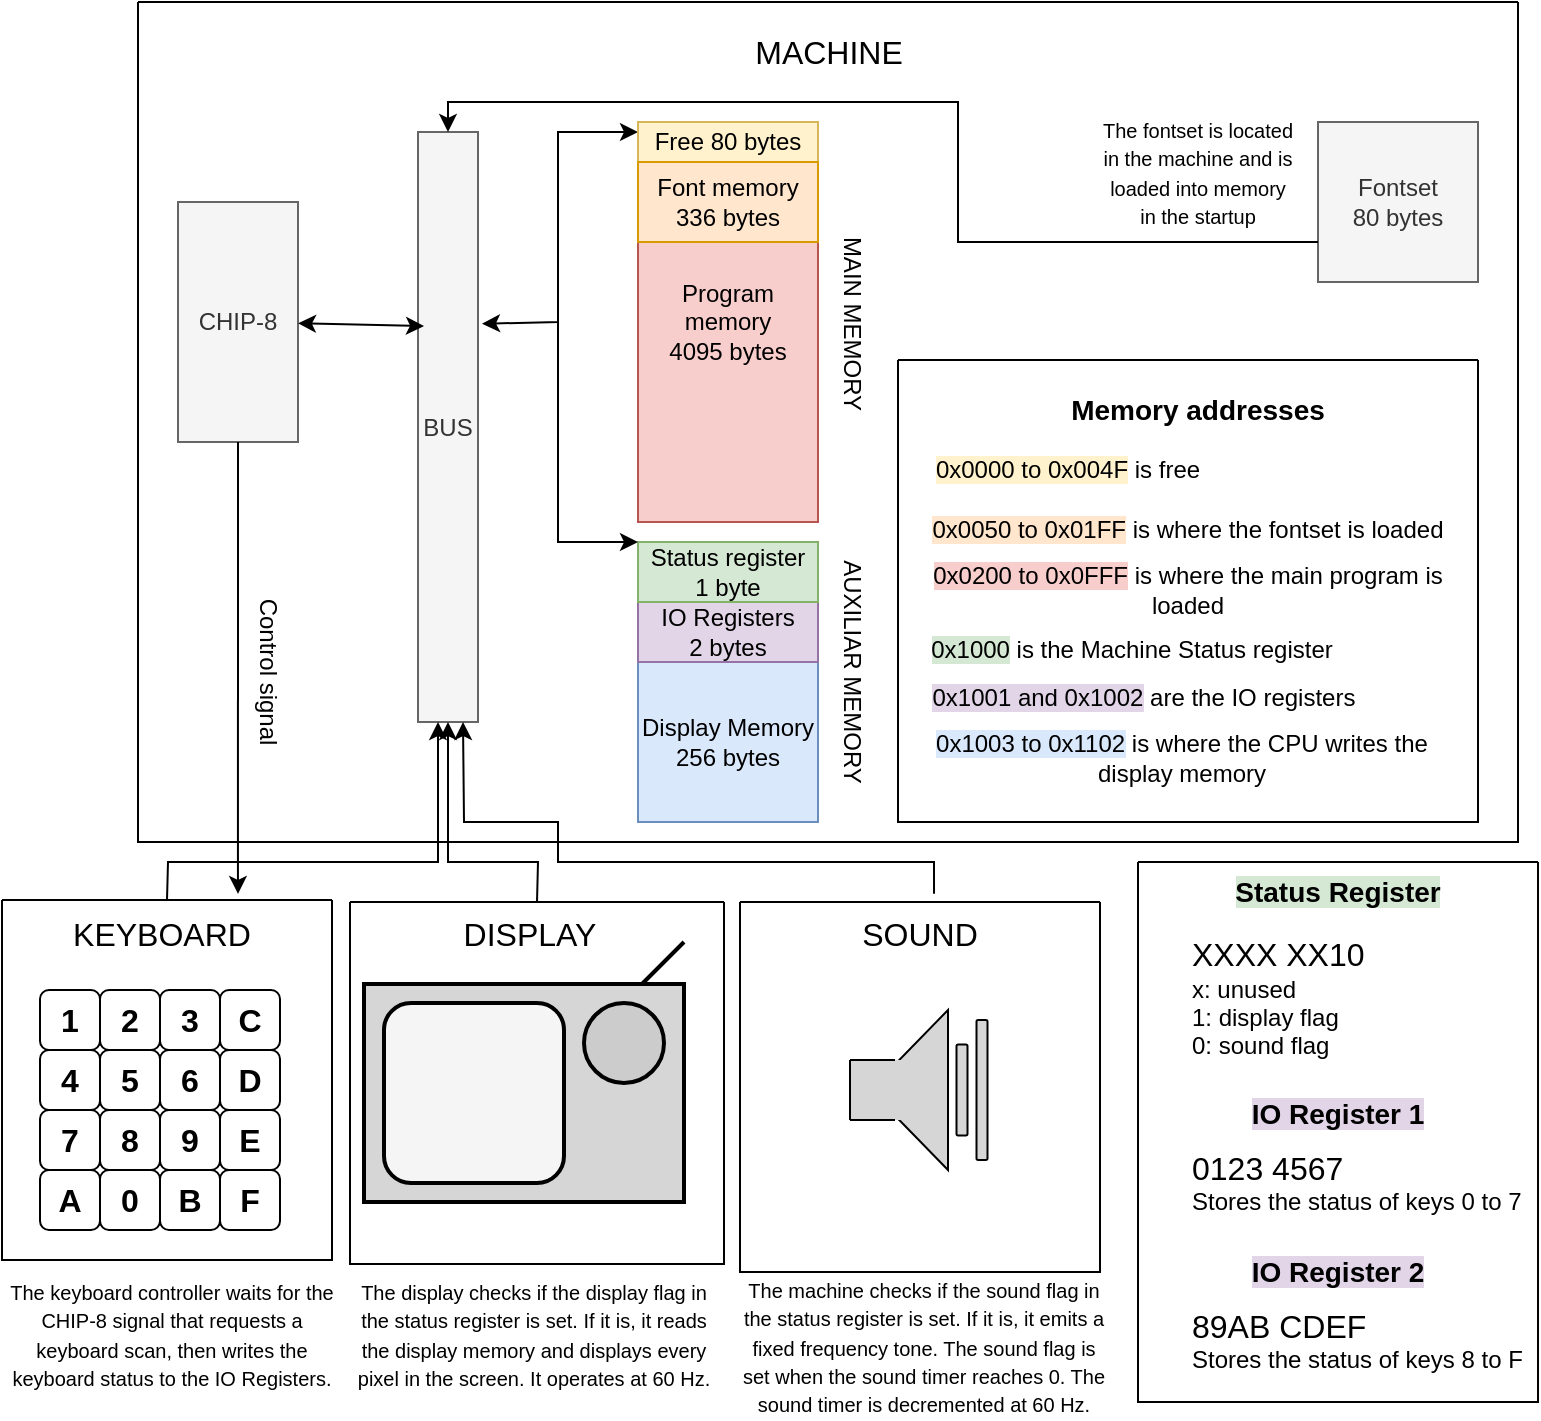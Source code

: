 <mxfile version="24.8.3">
  <diagram name="Page-1" id="4D_AGqtlfxJe_hZL3-C8">
    <mxGraphModel dx="1050" dy="525" grid="1" gridSize="10" guides="1" tooltips="1" connect="1" arrows="1" fold="1" page="1" pageScale="1" pageWidth="850" pageHeight="1100" math="0" shadow="0">
      <root>
        <mxCell id="0" />
        <mxCell id="1" parent="0" />
        <mxCell id="CKyfuqn40MLym8_7knzS-2" value="CHIP-8" style="rounded=0;whiteSpace=wrap;html=1;direction=south;fillColor=#f5f5f5;fontColor=#333333;strokeColor=#666666;" parent="1" vertex="1">
          <mxGeometry x="130" y="120" width="60" height="120" as="geometry" />
        </mxCell>
        <mxCell id="CKyfuqn40MLym8_7knzS-3" value="&lt;div&gt;Program&lt;br&gt;memory&lt;/div&gt;&lt;div&gt;4095 bytes&lt;br&gt;&lt;/div&gt;" style="rounded=0;whiteSpace=wrap;html=1;direction=south;fillColor=#f8cecc;strokeColor=#b85450;" parent="1" vertex="1">
          <mxGeometry x="360" y="80" width="90" height="200" as="geometry" />
        </mxCell>
        <mxCell id="CKyfuqn40MLym8_7knzS-10" value="&lt;div&gt;BUS&lt;/div&gt;" style="rounded=0;whiteSpace=wrap;html=1;direction=south;fillColor=#f5f5f5;strokeColor=#666666;fontColor=#333333;" parent="1" vertex="1">
          <mxGeometry x="250" y="85" width="30" height="295" as="geometry" />
        </mxCell>
        <mxCell id="CKyfuqn40MLym8_7knzS-16" value="" style="endArrow=classic;startArrow=classic;html=1;rounded=0;entryX=0.329;entryY=0.9;entryDx=0;entryDy=0;entryPerimeter=0;" parent="1" source="CKyfuqn40MLym8_7knzS-2" target="CKyfuqn40MLym8_7knzS-10" edge="1">
          <mxGeometry width="50" height="50" relative="1" as="geometry">
            <mxPoint x="400" y="300" as="sourcePoint" />
            <mxPoint x="450" y="250" as="targetPoint" />
          </mxGeometry>
        </mxCell>
        <mxCell id="CKyfuqn40MLym8_7knzS-17" value="" style="endArrow=classic;startArrow=classic;html=1;rounded=0;exitX=0.325;exitY=-0.067;exitDx=0;exitDy=0;exitPerimeter=0;entryX=0;entryY=0.25;entryDx=0;entryDy=0;" parent="1" source="CKyfuqn40MLym8_7knzS-10" target="CKyfuqn40MLym8_7knzS-24" edge="1">
          <mxGeometry width="50" height="50" relative="1" as="geometry">
            <mxPoint x="290" y="180" as="sourcePoint" />
            <mxPoint x="450" y="250" as="targetPoint" />
            <Array as="points">
              <mxPoint x="320" y="180" />
              <mxPoint x="320" y="85" />
            </Array>
          </mxGeometry>
        </mxCell>
        <mxCell id="CKyfuqn40MLym8_7knzS-19" value="" style="swimlane;startSize=0;" parent="1" vertex="1">
          <mxGeometry x="110" y="20" width="690" height="420" as="geometry" />
        </mxCell>
        <mxCell id="CKyfuqn40MLym8_7knzS-20" value="&lt;font style=&quot;font-size: 16px;&quot;&gt;MACHINE&lt;/font&gt;" style="text;html=1;align=center;verticalAlign=middle;whiteSpace=wrap;rounded=0;" parent="CKyfuqn40MLym8_7knzS-19" vertex="1">
          <mxGeometry x="272.5" y="10" width="145" height="30" as="geometry" />
        </mxCell>
        <mxCell id="CKyfuqn40MLym8_7knzS-21" value="&lt;div&gt;Fontset&lt;/div&gt;&lt;div&gt;80 bytes&lt;br&gt;&lt;/div&gt;" style="whiteSpace=wrap;html=1;aspect=fixed;fillColor=#f5f5f5;strokeColor=#666666;fontColor=#333333;" parent="CKyfuqn40MLym8_7knzS-19" vertex="1">
          <mxGeometry x="590" y="60" width="80" height="80" as="geometry" />
        </mxCell>
        <mxCell id="CKyfuqn40MLym8_7knzS-24" value="Free 80 bytes" style="rounded=0;whiteSpace=wrap;html=1;fillColor=#fff2cc;strokeColor=#d6b656;" parent="CKyfuqn40MLym8_7knzS-19" vertex="1">
          <mxGeometry x="250" y="60" width="90" height="20" as="geometry" />
        </mxCell>
        <mxCell id="CKyfuqn40MLym8_7knzS-5" value="&lt;div&gt;Display Memory&lt;/div&gt;&lt;div&gt;256 bytes&lt;br&gt;&lt;/div&gt;" style="rounded=0;whiteSpace=wrap;html=1;direction=south;fillColor=#dae8fc;strokeColor=#6c8ebf;" parent="CKyfuqn40MLym8_7knzS-19" vertex="1">
          <mxGeometry x="250" y="330" width="90" height="80" as="geometry" />
        </mxCell>
        <mxCell id="CKyfuqn40MLym8_7knzS-4" value="&lt;div&gt;IO Registers&lt;/div&gt;&lt;div&gt;2 bytes&lt;br&gt;&lt;/div&gt;" style="rounded=0;whiteSpace=wrap;html=1;direction=south;fillColor=#e1d5e7;strokeColor=#9673a6;" parent="CKyfuqn40MLym8_7knzS-19" vertex="1">
          <mxGeometry x="250" y="300" width="90" height="30" as="geometry" />
        </mxCell>
        <mxCell id="CKyfuqn40MLym8_7knzS-27" value="&lt;div&gt;&lt;font style=&quot;font-size: 12px;&quot;&gt;MAIN MEMORY&lt;/font&gt;&lt;/div&gt;" style="text;html=1;align=center;verticalAlign=middle;whiteSpace=wrap;rounded=0;rotation=90;" parent="CKyfuqn40MLym8_7knzS-19" vertex="1">
          <mxGeometry x="260" y="146" width="194" height="30" as="geometry" />
        </mxCell>
        <mxCell id="CKyfuqn40MLym8_7knzS-28" value="AUXILIAR MEMORY" style="text;html=1;align=center;verticalAlign=middle;whiteSpace=wrap;rounded=0;rotation=90;" parent="CKyfuqn40MLym8_7knzS-19" vertex="1">
          <mxGeometry x="292" y="320" width="130" height="30" as="geometry" />
        </mxCell>
        <mxCell id="CKyfuqn40MLym8_7knzS-30" value="&lt;span style=&quot;background-color: rgb(255, 242, 204);&quot;&gt;0x0000 to 0x004F&lt;/span&gt; is free" style="text;html=1;align=center;verticalAlign=middle;whiteSpace=wrap;rounded=0;" parent="CKyfuqn40MLym8_7knzS-19" vertex="1">
          <mxGeometry x="390" y="219" width="150" height="30" as="geometry" />
        </mxCell>
        <mxCell id="CKyfuqn40MLym8_7knzS-31" value="&lt;span style=&quot;background-color: rgb(255, 230, 204);&quot;&gt;0x0050 to 0x01FF&lt;/span&gt; is where the fontset is loaded" style="text;html=1;align=center;verticalAlign=middle;whiteSpace=wrap;rounded=0;" parent="CKyfuqn40MLym8_7knzS-19" vertex="1">
          <mxGeometry x="390" y="249" width="270" height="30" as="geometry" />
        </mxCell>
        <mxCell id="CKyfuqn40MLym8_7knzS-32" value="&lt;span style=&quot;background-color: rgb(248, 206, 204);&quot;&gt;0x0200 to 0x0FFF&lt;/span&gt; is where the main program is loaded" style="text;html=1;align=center;verticalAlign=middle;whiteSpace=wrap;rounded=0;" parent="CKyfuqn40MLym8_7knzS-19" vertex="1">
          <mxGeometry x="390" y="279" width="270" height="30" as="geometry" />
        </mxCell>
        <mxCell id="CKyfuqn40MLym8_7knzS-33" value="&lt;span style=&quot;background-color: rgb(225, 213, 231);&quot;&gt;0x1001 and 0x1002&lt;/span&gt; are the IO registers" style="text;html=1;align=center;verticalAlign=middle;whiteSpace=wrap;rounded=0;" parent="CKyfuqn40MLym8_7knzS-19" vertex="1">
          <mxGeometry x="390" y="333" width="226" height="30" as="geometry" />
        </mxCell>
        <mxCell id="CKyfuqn40MLym8_7knzS-34" value="&lt;span style=&quot;background-color: rgb(218, 232, 252);&quot;&gt;0x1003 to 0x1102&lt;/span&gt; is where the CPU writes the display memory" style="text;html=1;align=center;verticalAlign=middle;whiteSpace=wrap;rounded=0;" parent="CKyfuqn40MLym8_7knzS-19" vertex="1">
          <mxGeometry x="394" y="363" width="256" height="30" as="geometry" />
        </mxCell>
        <mxCell id="CKyfuqn40MLym8_7knzS-35" value="" style="swimlane;startSize=0;" parent="CKyfuqn40MLym8_7knzS-19" vertex="1">
          <mxGeometry x="380" y="179" width="290" height="231" as="geometry" />
        </mxCell>
        <mxCell id="CKyfuqn40MLym8_7knzS-36" value="&lt;font style=&quot;font-size: 14px;&quot;&gt;&lt;b&gt;Memory addresses&lt;/b&gt;&lt;/font&gt;" style="text;html=1;align=center;verticalAlign=middle;whiteSpace=wrap;rounded=0;" parent="CKyfuqn40MLym8_7knzS-35" vertex="1">
          <mxGeometry x="20" y="10" width="260" height="30" as="geometry" />
        </mxCell>
        <mxCell id="CKyfuqn40MLym8_7knzS-37" value="&lt;font style=&quot;font-size: 10px;&quot;&gt;The fontset is located in the machine and is loaded into memory in the startup&lt;br&gt;&lt;/font&gt;" style="text;html=1;align=center;verticalAlign=middle;whiteSpace=wrap;rounded=0;" parent="CKyfuqn40MLym8_7knzS-19" vertex="1">
          <mxGeometry x="480" y="50" width="100" height="70" as="geometry" />
        </mxCell>
        <mxCell id="9X25KGDi4Vs4ZDTUFVfp-1" value="&lt;div&gt;Status register &lt;br&gt;&lt;/div&gt;&lt;div&gt;1 byte&lt;/div&gt;" style="rounded=0;whiteSpace=wrap;html=1;fillColor=#d5e8d4;strokeColor=#82b366;" parent="CKyfuqn40MLym8_7knzS-19" vertex="1">
          <mxGeometry x="250" y="270" width="90" height="30" as="geometry" />
        </mxCell>
        <mxCell id="9X25KGDi4Vs4ZDTUFVfp-2" value="&lt;span style=&quot;background-color: rgb(213, 232, 212);&quot;&gt;0x1000&lt;/span&gt; is the Machine Status register" style="text;html=1;align=center;verticalAlign=middle;whiteSpace=wrap;rounded=0;" parent="CKyfuqn40MLym8_7knzS-19" vertex="1">
          <mxGeometry x="394" y="309" width="206" height="30" as="geometry" />
        </mxCell>
        <mxCell id="MwBcDiFLGW71TJdP4f_E-1" value="Control signal" style="text;html=1;align=center;verticalAlign=middle;whiteSpace=wrap;rounded=0;rotation=90;" vertex="1" parent="CKyfuqn40MLym8_7knzS-19">
          <mxGeometry x="20" y="327.75" width="90" height="14.5" as="geometry" />
        </mxCell>
        <mxCell id="CKyfuqn40MLym8_7knzS-25" value="Font memory&lt;br&gt;336 bytes" style="rounded=0;whiteSpace=wrap;html=1;fillColor=#ffe6cc;strokeColor=#d79b00;" parent="1" vertex="1">
          <mxGeometry x="360" y="100" width="90" height="40" as="geometry" />
        </mxCell>
        <mxCell id="CKyfuqn40MLym8_7knzS-26" value="" style="endArrow=classic;html=1;rounded=0;entryX=0;entryY=0;entryDx=0;entryDy=0;" parent="1" target="9X25KGDi4Vs4ZDTUFVfp-1" edge="1">
          <mxGeometry width="50" height="50" relative="1" as="geometry">
            <mxPoint x="320" y="180" as="sourcePoint" />
            <mxPoint x="450" y="250" as="targetPoint" />
            <Array as="points">
              <mxPoint x="320" y="290" />
              <mxPoint x="340" y="290" />
            </Array>
          </mxGeometry>
        </mxCell>
        <mxCell id="CKyfuqn40MLym8_7knzS-38" value="" style="endArrow=classic;html=1;rounded=0;entryX=0;entryY=0.5;entryDx=0;entryDy=0;exitX=0;exitY=0.75;exitDx=0;exitDy=0;" parent="1" source="CKyfuqn40MLym8_7knzS-21" target="CKyfuqn40MLym8_7knzS-10" edge="1">
          <mxGeometry width="50" height="50" relative="1" as="geometry">
            <mxPoint x="400" y="300" as="sourcePoint" />
            <mxPoint x="320" y="180" as="targetPoint" />
            <Array as="points">
              <mxPoint x="520" y="140" />
              <mxPoint x="520" y="70" />
              <mxPoint x="320" y="70" />
              <mxPoint x="265" y="70" />
            </Array>
          </mxGeometry>
        </mxCell>
        <mxCell id="9X25KGDi4Vs4ZDTUFVfp-4" value="1" style="rounded=1;whiteSpace=wrap;html=1;fontStyle=1;fontSize=16;" parent="1" vertex="1">
          <mxGeometry x="61" y="514" width="30" height="30" as="geometry" />
        </mxCell>
        <mxCell id="9X25KGDi4Vs4ZDTUFVfp-5" value="2" style="rounded=1;whiteSpace=wrap;html=1;fontStyle=1;fontSize=16;" parent="1" vertex="1">
          <mxGeometry x="91" y="514" width="30" height="30" as="geometry" />
        </mxCell>
        <mxCell id="9X25KGDi4Vs4ZDTUFVfp-6" value="3" style="rounded=1;whiteSpace=wrap;html=1;fontStyle=1;fontSize=16;" parent="1" vertex="1">
          <mxGeometry x="121" y="514" width="30" height="30" as="geometry" />
        </mxCell>
        <mxCell id="9X25KGDi4Vs4ZDTUFVfp-7" value="C" style="rounded=1;whiteSpace=wrap;html=1;fontStyle=1;fontSize=16;" parent="1" vertex="1">
          <mxGeometry x="151" y="514" width="30" height="30" as="geometry" />
        </mxCell>
        <mxCell id="9X25KGDi4Vs4ZDTUFVfp-9" value="4" style="rounded=1;whiteSpace=wrap;html=1;fontStyle=1;fontSize=16;" parent="1" vertex="1">
          <mxGeometry x="61" y="544" width="30" height="30" as="geometry" />
        </mxCell>
        <mxCell id="9X25KGDi4Vs4ZDTUFVfp-10" value="5" style="rounded=1;whiteSpace=wrap;html=1;fontStyle=1;fontSize=16;" parent="1" vertex="1">
          <mxGeometry x="91" y="544" width="30" height="30" as="geometry" />
        </mxCell>
        <mxCell id="9X25KGDi4Vs4ZDTUFVfp-11" value="6" style="rounded=1;whiteSpace=wrap;html=1;fontStyle=1;fontSize=16;" parent="1" vertex="1">
          <mxGeometry x="121" y="544" width="30" height="30" as="geometry" />
        </mxCell>
        <mxCell id="9X25KGDi4Vs4ZDTUFVfp-12" value="D" style="rounded=1;whiteSpace=wrap;html=1;fontStyle=1;fontSize=16;" parent="1" vertex="1">
          <mxGeometry x="151" y="544" width="30" height="30" as="geometry" />
        </mxCell>
        <mxCell id="9X25KGDi4Vs4ZDTUFVfp-13" value="7" style="rounded=1;whiteSpace=wrap;html=1;fontStyle=1;fontSize=16;" parent="1" vertex="1">
          <mxGeometry x="61" y="574" width="30" height="30" as="geometry" />
        </mxCell>
        <mxCell id="9X25KGDi4Vs4ZDTUFVfp-14" value="8" style="rounded=1;whiteSpace=wrap;html=1;fontStyle=1;fontSize=16;" parent="1" vertex="1">
          <mxGeometry x="91" y="574" width="30" height="30" as="geometry" />
        </mxCell>
        <mxCell id="9X25KGDi4Vs4ZDTUFVfp-15" value="9" style="rounded=1;whiteSpace=wrap;html=1;fontStyle=1;fontSize=16;" parent="1" vertex="1">
          <mxGeometry x="121" y="574" width="30" height="30" as="geometry" />
        </mxCell>
        <mxCell id="9X25KGDi4Vs4ZDTUFVfp-16" value="E" style="rounded=1;whiteSpace=wrap;html=1;fontStyle=1;fontSize=16;" parent="1" vertex="1">
          <mxGeometry x="151" y="574" width="30" height="30" as="geometry" />
        </mxCell>
        <mxCell id="9X25KGDi4Vs4ZDTUFVfp-17" value="A" style="rounded=1;whiteSpace=wrap;html=1;fontStyle=1;fontSize=16;" parent="1" vertex="1">
          <mxGeometry x="61" y="604" width="30" height="30" as="geometry" />
        </mxCell>
        <mxCell id="9X25KGDi4Vs4ZDTUFVfp-18" value="0" style="rounded=1;whiteSpace=wrap;html=1;fontStyle=1;fontSize=16;" parent="1" vertex="1">
          <mxGeometry x="91" y="604" width="30" height="30" as="geometry" />
        </mxCell>
        <mxCell id="9X25KGDi4Vs4ZDTUFVfp-19" value="B" style="rounded=1;whiteSpace=wrap;html=1;fontStyle=1;fontSize=16;" parent="1" vertex="1">
          <mxGeometry x="121" y="604" width="30" height="30" as="geometry" />
        </mxCell>
        <mxCell id="9X25KGDi4Vs4ZDTUFVfp-20" value="F" style="rounded=1;whiteSpace=wrap;html=1;fontStyle=1;fontSize=16;" parent="1" vertex="1">
          <mxGeometry x="151" y="604" width="30" height="30" as="geometry" />
        </mxCell>
        <mxCell id="9X25KGDi4Vs4ZDTUFVfp-21" value="" style="swimlane;startSize=0;" parent="1" vertex="1">
          <mxGeometry x="42" y="469" width="165" height="180" as="geometry" />
        </mxCell>
        <mxCell id="9X25KGDi4Vs4ZDTUFVfp-23" value="&lt;div style=&quot;font-size: 16px;&quot;&gt;KEYBOARD&lt;br&gt;&lt;/div&gt;" style="text;html=1;align=center;verticalAlign=middle;whiteSpace=wrap;rounded=0;" parent="9X25KGDi4Vs4ZDTUFVfp-21" vertex="1">
          <mxGeometry y="2" width="160" height="30" as="geometry" />
        </mxCell>
        <mxCell id="9X25KGDi4Vs4ZDTUFVfp-24" value="" style="endArrow=classic;html=1;rounded=0;exitX=0.5;exitY=0;exitDx=0;exitDy=0;" parent="1" source="9X25KGDi4Vs4ZDTUFVfp-21" edge="1">
          <mxGeometry width="50" height="50" relative="1" as="geometry">
            <mxPoint x="170" y="469" as="sourcePoint" />
            <mxPoint x="260" y="380" as="targetPoint" />
            <Array as="points">
              <mxPoint x="125" y="450" />
              <mxPoint x="260" y="450" />
            </Array>
          </mxGeometry>
        </mxCell>
        <mxCell id="9X25KGDi4Vs4ZDTUFVfp-28" value="" style="endArrow=none;html=1;rounded=1;curved=0;strokeWidth=2;" parent="1" edge="1">
          <mxGeometry width="50" height="50" relative="1" as="geometry">
            <mxPoint x="353" y="520" as="sourcePoint" />
            <mxPoint x="383" y="490" as="targetPoint" />
          </mxGeometry>
        </mxCell>
        <mxCell id="9X25KGDi4Vs4ZDTUFVfp-30" value="" style="swimlane;startSize=0;" parent="1" vertex="1">
          <mxGeometry x="216" y="470" width="187" height="181" as="geometry" />
        </mxCell>
        <mxCell id="9X25KGDi4Vs4ZDTUFVfp-29" value="&lt;font style=&quot;font-size: 16px;&quot;&gt;DISPLAY&lt;/font&gt;" style="text;html=1;align=center;verticalAlign=middle;whiteSpace=wrap;rounded=0;" parent="9X25KGDi4Vs4ZDTUFVfp-30" vertex="1">
          <mxGeometry y="1" width="180" height="30" as="geometry" />
        </mxCell>
        <mxCell id="9X25KGDi4Vs4ZDTUFVfp-26" value="" style="rounded=0;whiteSpace=wrap;html=1;strokeWidth=2;fillColor=#D6D6D6;" parent="9X25KGDi4Vs4ZDTUFVfp-30" vertex="1">
          <mxGeometry x="7" y="41" width="160" height="109" as="geometry" />
        </mxCell>
        <mxCell id="9X25KGDi4Vs4ZDTUFVfp-33" value="" style="ellipse;whiteSpace=wrap;html=1;aspect=fixed;strokeWidth=2;fillColor=#CCCCCC;" parent="9X25KGDi4Vs4ZDTUFVfp-30" vertex="1">
          <mxGeometry x="117" y="50.5" width="40" height="40" as="geometry" />
        </mxCell>
        <mxCell id="9X25KGDi4Vs4ZDTUFVfp-27" value="" style="rounded=1;whiteSpace=wrap;html=1;strokeWidth=2;fillColor=#F5F5F5;" parent="9X25KGDi4Vs4ZDTUFVfp-30" vertex="1">
          <mxGeometry x="17" y="50.5" width="90" height="90" as="geometry" />
        </mxCell>
        <mxCell id="9X25KGDi4Vs4ZDTUFVfp-34" value="" style="endArrow=classic;html=1;rounded=0;exitX=0.5;exitY=0;exitDx=0;exitDy=0;" parent="1" source="9X25KGDi4Vs4ZDTUFVfp-30" edge="1">
          <mxGeometry width="50" height="50" relative="1" as="geometry">
            <mxPoint x="430" y="410" as="sourcePoint" />
            <mxPoint x="265" y="380" as="targetPoint" />
            <Array as="points">
              <mxPoint x="310" y="450" />
              <mxPoint x="265" y="450" />
            </Array>
          </mxGeometry>
        </mxCell>
        <mxCell id="otx0g9Ia41AGNoTNmWjt-8" value="" style="swimlane;startSize=0;" parent="1" vertex="1">
          <mxGeometry x="411" y="470" width="180" height="185" as="geometry" />
        </mxCell>
        <mxCell id="otx0g9Ia41AGNoTNmWjt-9" value="&lt;font style=&quot;font-size: 16px;&quot;&gt;SOUND&lt;/font&gt;" style="text;html=1;align=center;verticalAlign=middle;whiteSpace=wrap;rounded=0;" parent="otx0g9Ia41AGNoTNmWjt-8" vertex="1">
          <mxGeometry y="1" width="180" height="30" as="geometry" />
        </mxCell>
        <mxCell id="otx0g9Ia41AGNoTNmWjt-26" value="" style="triangle;whiteSpace=wrap;html=1;direction=west;fillColor=#D6D6D6;" parent="otx0g9Ia41AGNoTNmWjt-8" vertex="1">
          <mxGeometry x="65" y="54" width="39" height="80" as="geometry" />
        </mxCell>
        <mxCell id="otx0g9Ia41AGNoTNmWjt-28" value="" style="rounded=1;whiteSpace=wrap;html=1;direction=south;fillColor=#D6D6D6;strokeColor=default;" parent="otx0g9Ia41AGNoTNmWjt-8" vertex="1">
          <mxGeometry x="108.25" y="71.25" width="5.5" height="45.5" as="geometry" />
        </mxCell>
        <mxCell id="otx0g9Ia41AGNoTNmWjt-29" value="" style="rounded=1;whiteSpace=wrap;html=1;direction=south;fillColor=#D6D6D6;strokeColor=default;" parent="otx0g9Ia41AGNoTNmWjt-8" vertex="1">
          <mxGeometry x="118.25" y="59" width="5.5" height="70" as="geometry" />
        </mxCell>
        <mxCell id="otx0g9Ia41AGNoTNmWjt-25" value="" style="whiteSpace=wrap;html=1;aspect=fixed;fillColor=#D6D6D6;strokeColor=none;" parent="otx0g9Ia41AGNoTNmWjt-8" vertex="1">
          <mxGeometry x="55" y="79" width="30" height="30" as="geometry" />
        </mxCell>
        <mxCell id="otx0g9Ia41AGNoTNmWjt-30" value="" style="endArrow=none;html=1;rounded=0;exitX=0.75;exitY=0;exitDx=0;exitDy=0;entryX=0;entryY=0;entryDx=0;entryDy=0;" parent="otx0g9Ia41AGNoTNmWjt-8" source="otx0g9Ia41AGNoTNmWjt-25" target="otx0g9Ia41AGNoTNmWjt-25" edge="1">
          <mxGeometry width="50" height="50" relative="1" as="geometry">
            <mxPoint x="29" y="50" as="sourcePoint" />
            <mxPoint x="79" as="targetPoint" />
          </mxGeometry>
        </mxCell>
        <mxCell id="otx0g9Ia41AGNoTNmWjt-31" value="" style="endArrow=none;html=1;rounded=0;exitX=0.75;exitY=1;exitDx=0;exitDy=0;entryX=0;entryY=1;entryDx=0;entryDy=0;" parent="otx0g9Ia41AGNoTNmWjt-8" source="otx0g9Ia41AGNoTNmWjt-25" target="otx0g9Ia41AGNoTNmWjt-25" edge="1">
          <mxGeometry width="50" height="50" relative="1" as="geometry">
            <mxPoint x="88" y="89" as="sourcePoint" />
            <mxPoint x="65" y="89" as="targetPoint" />
          </mxGeometry>
        </mxCell>
        <mxCell id="otx0g9Ia41AGNoTNmWjt-32" value="" style="endArrow=none;html=1;rounded=0;exitX=0;exitY=1;exitDx=0;exitDy=0;entryX=0;entryY=0;entryDx=0;entryDy=0;" parent="otx0g9Ia41AGNoTNmWjt-8" source="otx0g9Ia41AGNoTNmWjt-25" target="otx0g9Ia41AGNoTNmWjt-25" edge="1">
          <mxGeometry width="50" height="50" relative="1" as="geometry">
            <mxPoint x="88" y="119" as="sourcePoint" />
            <mxPoint x="65" y="119" as="targetPoint" />
          </mxGeometry>
        </mxCell>
        <mxCell id="otx0g9Ia41AGNoTNmWjt-10" value="" style="endArrow=classic;html=1;rounded=0;exitX=0.539;exitY=-0.022;exitDx=0;exitDy=0;exitPerimeter=0;entryX=1;entryY=0.25;entryDx=0;entryDy=0;" parent="1" source="otx0g9Ia41AGNoTNmWjt-8" target="CKyfuqn40MLym8_7knzS-10" edge="1">
          <mxGeometry width="50" height="50" relative="1" as="geometry">
            <mxPoint x="400" y="460" as="sourcePoint" />
            <mxPoint x="450" y="410" as="targetPoint" />
            <Array as="points">
              <mxPoint x="508" y="450" />
              <mxPoint x="320" y="450" />
              <mxPoint x="320" y="430" />
              <mxPoint x="273" y="430" />
            </Array>
          </mxGeometry>
        </mxCell>
        <mxCell id="otx0g9Ia41AGNoTNmWjt-12" value="" style="endArrow=classic;html=1;rounded=0;exitX=1;exitY=0.5;exitDx=0;exitDy=0;entryX=0.715;entryY=-0.017;entryDx=0;entryDy=0;entryPerimeter=0;" parent="1" source="CKyfuqn40MLym8_7knzS-2" target="9X25KGDi4Vs4ZDTUFVfp-21" edge="1">
          <mxGeometry width="50" height="50" relative="1" as="geometry">
            <mxPoint x="400" y="390" as="sourcePoint" />
            <mxPoint x="450" y="340" as="targetPoint" />
          </mxGeometry>
        </mxCell>
        <mxCell id="otx0g9Ia41AGNoTNmWjt-13" value="" style="swimlane;startSize=0;" parent="1" vertex="1">
          <mxGeometry x="610" y="450" width="200" height="270" as="geometry" />
        </mxCell>
        <mxCell id="otx0g9Ia41AGNoTNmWjt-14" value="&lt;font style=&quot;font-size: 14px;&quot;&gt;&lt;b style=&quot;background-color: rgb(213, 232, 212);&quot;&gt;Status Register&lt;/b&gt;&lt;/font&gt;" style="text;html=1;align=center;verticalAlign=middle;whiteSpace=wrap;rounded=0;" parent="otx0g9Ia41AGNoTNmWjt-13" vertex="1">
          <mxGeometry width="200" height="30" as="geometry" />
        </mxCell>
        <mxCell id="otx0g9Ia41AGNoTNmWjt-16" value="&lt;font style=&quot;font-size: 16px;&quot;&gt;XXXX XX10&lt;/font&gt;&lt;br&gt;x: unused&lt;br&gt;1: display flag&lt;br&gt;0: sound flag" style="text;html=1;align=left;verticalAlign=middle;whiteSpace=wrap;rounded=0;" parent="otx0g9Ia41AGNoTNmWjt-13" vertex="1">
          <mxGeometry x="25" y="30" width="150" height="76" as="geometry" />
        </mxCell>
        <mxCell id="otx0g9Ia41AGNoTNmWjt-18" value="&lt;font style=&quot;font-size: 16px;&quot;&gt;0123 4567&lt;/font&gt;&lt;br&gt;Stores the status of keys 0 to 7" style="text;html=1;align=left;verticalAlign=middle;whiteSpace=wrap;rounded=0;" parent="otx0g9Ia41AGNoTNmWjt-13" vertex="1">
          <mxGeometry x="25" y="135" width="175" height="49" as="geometry" />
        </mxCell>
        <mxCell id="otx0g9Ia41AGNoTNmWjt-19" value="&lt;span style=&quot;background-color: rgb(225, 213, 231); font-size: 14px;&quot;&gt;&lt;b&gt;IO Register 1&lt;br&gt;&lt;/b&gt;&lt;/span&gt;" style="text;html=1;align=center;verticalAlign=middle;whiteSpace=wrap;rounded=0;labelBackgroundColor=default;" parent="otx0g9Ia41AGNoTNmWjt-13" vertex="1">
          <mxGeometry y="111" width="200" height="30" as="geometry" />
        </mxCell>
        <mxCell id="otx0g9Ia41AGNoTNmWjt-20" value="&lt;span style=&quot;background-color: rgb(225, 213, 231); font-size: 14px;&quot;&gt;&lt;b&gt;IO Register 2&lt;br&gt;&lt;/b&gt;&lt;/span&gt;" style="text;html=1;align=center;verticalAlign=middle;whiteSpace=wrap;rounded=0;labelBackgroundColor=default;" parent="otx0g9Ia41AGNoTNmWjt-13" vertex="1">
          <mxGeometry y="190" width="200" height="30" as="geometry" />
        </mxCell>
        <mxCell id="otx0g9Ia41AGNoTNmWjt-21" value="&lt;font style=&quot;font-size: 16px;&quot;&gt;89AB CDEF&lt;/font&gt;&lt;br&gt;Stores the status of keys 8 to F" style="text;html=1;align=left;verticalAlign=middle;whiteSpace=wrap;rounded=0;" parent="otx0g9Ia41AGNoTNmWjt-13" vertex="1">
          <mxGeometry x="25" y="214" width="175" height="49" as="geometry" />
        </mxCell>
        <mxCell id="otx0g9Ia41AGNoTNmWjt-22" value="&lt;font style=&quot;font-size: 10px;&quot;&gt;The keyboard controller waits for the CHIP-8 signal that requests a keyboard scan, then writes the keyboard status to the IO Registers.&lt;br&gt;&lt;/font&gt;" style="text;html=1;align=center;verticalAlign=middle;whiteSpace=wrap;rounded=0;" parent="1" vertex="1">
          <mxGeometry x="42" y="651" width="170" height="70" as="geometry" />
        </mxCell>
        <mxCell id="otx0g9Ia41AGNoTNmWjt-23" value="&lt;div&gt;&lt;br&gt;&lt;/div&gt;&lt;div&gt;&lt;font style=&quot;font-size: 10px;&quot;&gt;The display checks if the display flag in the status register is set. If it is, it reads the display memory and displays every pixel in the screen. It operates at 60 Hz.&lt;br&gt;&lt;/font&gt;&lt;/div&gt;&lt;div&gt;&lt;font style=&quot;font-size: 10px;&quot;&gt;&lt;br&gt;&lt;/font&gt;&lt;/div&gt;" style="text;html=1;align=center;verticalAlign=middle;whiteSpace=wrap;rounded=0;" parent="1" vertex="1">
          <mxGeometry x="216" y="650" width="184" height="71" as="geometry" />
        </mxCell>
        <mxCell id="otx0g9Ia41AGNoTNmWjt-24" value="&lt;div&gt;&lt;br&gt;&lt;/div&gt;&lt;div&gt;&lt;font style=&quot;font-size: 10px;&quot;&gt;The machine checks if the sound flag in the status register is set. If it is, it emits a fixed frequency tone. The sound flag is set when the sound timer reaches 0. The sound timer is decremented at 60 Hz.&lt;br&gt;&lt;/font&gt;&lt;/div&gt;" style="text;html=1;align=center;verticalAlign=middle;whiteSpace=wrap;rounded=0;" parent="1" vertex="1">
          <mxGeometry x="411" y="649" width="184" height="71" as="geometry" />
        </mxCell>
      </root>
    </mxGraphModel>
  </diagram>
</mxfile>
